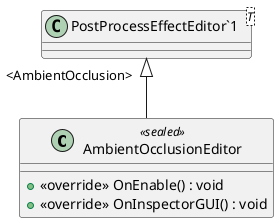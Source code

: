 @startuml
class AmbientOcclusionEditor <<sealed>> {
    + <<override>> OnEnable() : void
    + <<override>> OnInspectorGUI() : void
}
class "PostProcessEffectEditor`1"<T> {
}
"PostProcessEffectEditor`1" "<AmbientOcclusion>" <|-- AmbientOcclusionEditor
@enduml
